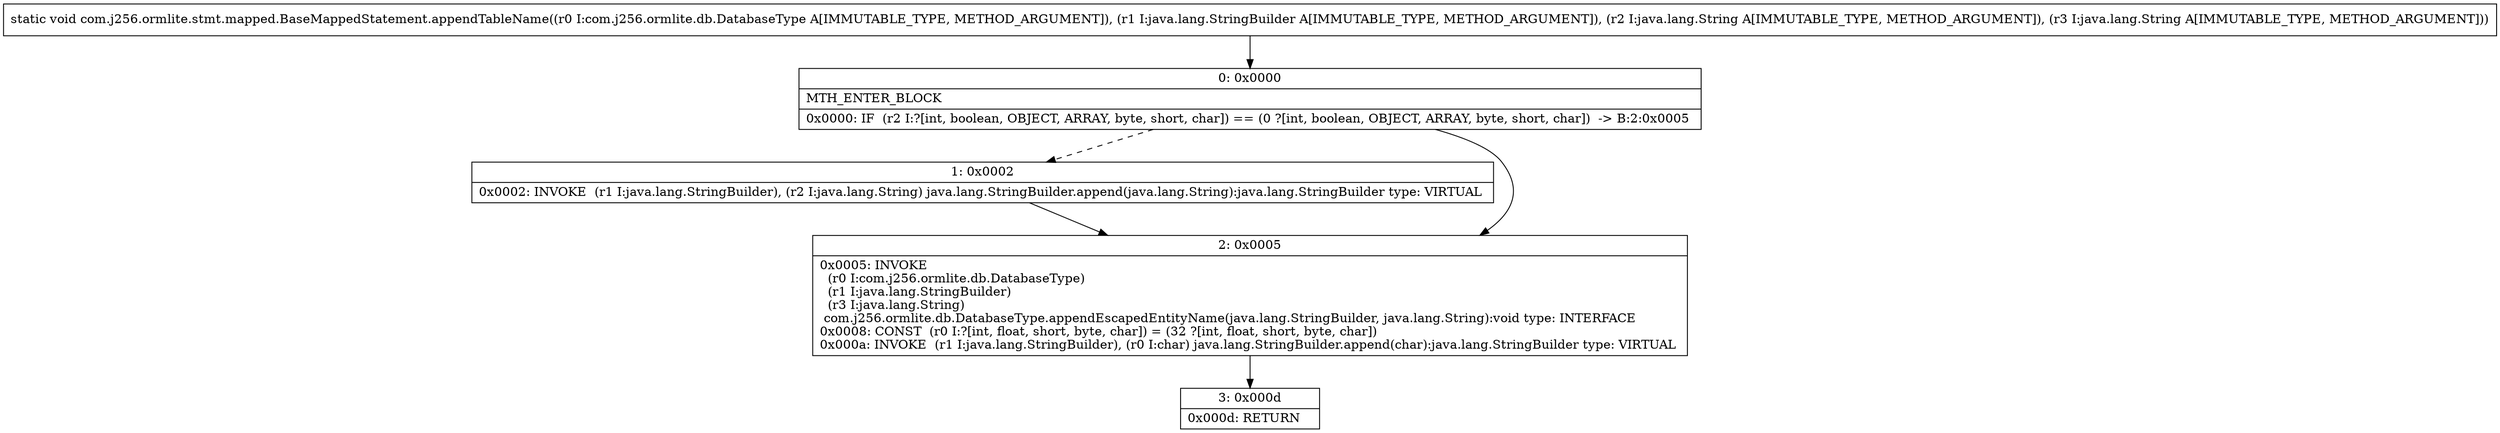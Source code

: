 digraph "CFG forcom.j256.ormlite.stmt.mapped.BaseMappedStatement.appendTableName(Lcom\/j256\/ormlite\/db\/DatabaseType;Ljava\/lang\/StringBuilder;Ljava\/lang\/String;Ljava\/lang\/String;)V" {
Node_0 [shape=record,label="{0\:\ 0x0000|MTH_ENTER_BLOCK\l|0x0000: IF  (r2 I:?[int, boolean, OBJECT, ARRAY, byte, short, char]) == (0 ?[int, boolean, OBJECT, ARRAY, byte, short, char])  \-\> B:2:0x0005 \l}"];
Node_1 [shape=record,label="{1\:\ 0x0002|0x0002: INVOKE  (r1 I:java.lang.StringBuilder), (r2 I:java.lang.String) java.lang.StringBuilder.append(java.lang.String):java.lang.StringBuilder type: VIRTUAL \l}"];
Node_2 [shape=record,label="{2\:\ 0x0005|0x0005: INVOKE  \l  (r0 I:com.j256.ormlite.db.DatabaseType)\l  (r1 I:java.lang.StringBuilder)\l  (r3 I:java.lang.String)\l com.j256.ormlite.db.DatabaseType.appendEscapedEntityName(java.lang.StringBuilder, java.lang.String):void type: INTERFACE \l0x0008: CONST  (r0 I:?[int, float, short, byte, char]) = (32 ?[int, float, short, byte, char]) \l0x000a: INVOKE  (r1 I:java.lang.StringBuilder), (r0 I:char) java.lang.StringBuilder.append(char):java.lang.StringBuilder type: VIRTUAL \l}"];
Node_3 [shape=record,label="{3\:\ 0x000d|0x000d: RETURN   \l}"];
MethodNode[shape=record,label="{static void com.j256.ormlite.stmt.mapped.BaseMappedStatement.appendTableName((r0 I:com.j256.ormlite.db.DatabaseType A[IMMUTABLE_TYPE, METHOD_ARGUMENT]), (r1 I:java.lang.StringBuilder A[IMMUTABLE_TYPE, METHOD_ARGUMENT]), (r2 I:java.lang.String A[IMMUTABLE_TYPE, METHOD_ARGUMENT]), (r3 I:java.lang.String A[IMMUTABLE_TYPE, METHOD_ARGUMENT])) }"];
MethodNode -> Node_0;
Node_0 -> Node_1[style=dashed];
Node_0 -> Node_2;
Node_1 -> Node_2;
Node_2 -> Node_3;
}

